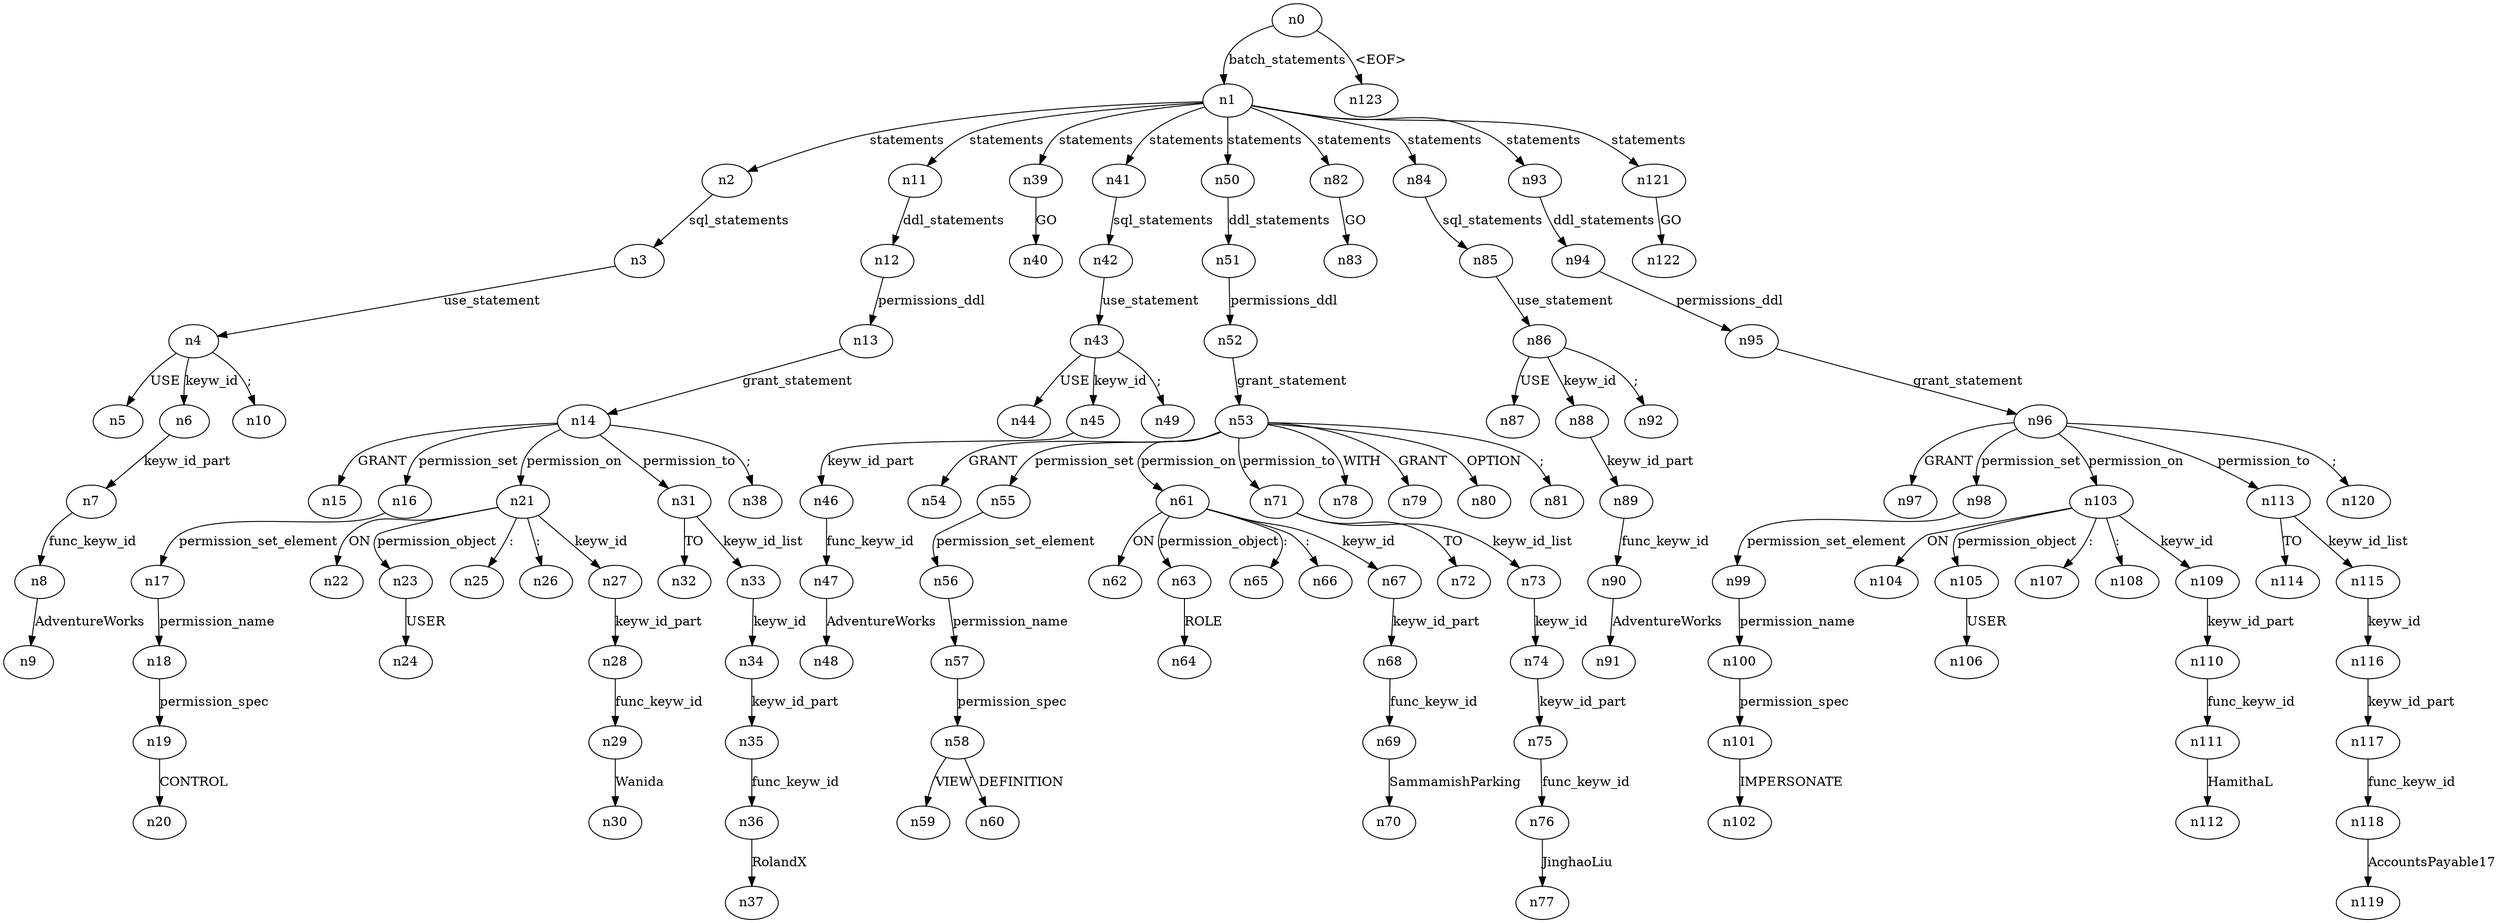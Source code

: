digraph ParseTree {
  n0 -> n1 [label="batch_statements"];
  n1 -> n2 [label="statements"];
  n2 -> n3 [label="sql_statements"];
  n3 -> n4 [label="use_statement"];
  n4 -> n5 [label="USE"];
  n4 -> n6 [label="keyw_id"];
  n6 -> n7 [label="keyw_id_part"];
  n7 -> n8 [label="func_keyw_id"];
  n8 -> n9 [label="AdventureWorks"];
  n4 -> n10 [label=";"];
  n1 -> n11 [label="statements"];
  n11 -> n12 [label="ddl_statements"];
  n12 -> n13 [label="permissions_ddl"];
  n13 -> n14 [label="grant_statement"];
  n14 -> n15 [label="GRANT"];
  n14 -> n16 [label="permission_set"];
  n16 -> n17 [label="permission_set_element"];
  n17 -> n18 [label="permission_name"];
  n18 -> n19 [label="permission_spec"];
  n19 -> n20 [label="CONTROL"];
  n14 -> n21 [label="permission_on"];
  n21 -> n22 [label="ON"];
  n21 -> n23 [label="permission_object"];
  n23 -> n24 [label="USER"];
  n21 -> n25 [label=":"];
  n21 -> n26 [label=":"];
  n21 -> n27 [label="keyw_id"];
  n27 -> n28 [label="keyw_id_part"];
  n28 -> n29 [label="func_keyw_id"];
  n29 -> n30 [label="Wanida"];
  n14 -> n31 [label="permission_to"];
  n31 -> n32 [label="TO"];
  n31 -> n33 [label="keyw_id_list"];
  n33 -> n34 [label="keyw_id"];
  n34 -> n35 [label="keyw_id_part"];
  n35 -> n36 [label="func_keyw_id"];
  n36 -> n37 [label="RolandX"];
  n14 -> n38 [label=";"];
  n1 -> n39 [label="statements"];
  n39 -> n40 [label="GO"];
  n1 -> n41 [label="statements"];
  n41 -> n42 [label="sql_statements"];
  n42 -> n43 [label="use_statement"];
  n43 -> n44 [label="USE"];
  n43 -> n45 [label="keyw_id"];
  n45 -> n46 [label="keyw_id_part"];
  n46 -> n47 [label="func_keyw_id"];
  n47 -> n48 [label="AdventureWorks"];
  n43 -> n49 [label=";"];
  n1 -> n50 [label="statements"];
  n50 -> n51 [label="ddl_statements"];
  n51 -> n52 [label="permissions_ddl"];
  n52 -> n53 [label="grant_statement"];
  n53 -> n54 [label="GRANT"];
  n53 -> n55 [label="permission_set"];
  n55 -> n56 [label="permission_set_element"];
  n56 -> n57 [label="permission_name"];
  n57 -> n58 [label="permission_spec"];
  n58 -> n59 [label="VIEW"];
  n58 -> n60 [label="DEFINITION"];
  n53 -> n61 [label="permission_on"];
  n61 -> n62 [label="ON"];
  n61 -> n63 [label="permission_object"];
  n63 -> n64 [label="ROLE"];
  n61 -> n65 [label=":"];
  n61 -> n66 [label=":"];
  n61 -> n67 [label="keyw_id"];
  n67 -> n68 [label="keyw_id_part"];
  n68 -> n69 [label="func_keyw_id"];
  n69 -> n70 [label="SammamishParking"];
  n53 -> n71 [label="permission_to"];
  n71 -> n72 [label="TO"];
  n71 -> n73 [label="keyw_id_list"];
  n73 -> n74 [label="keyw_id"];
  n74 -> n75 [label="keyw_id_part"];
  n75 -> n76 [label="func_keyw_id"];
  n76 -> n77 [label="JinghaoLiu"];
  n53 -> n78 [label="WITH"];
  n53 -> n79 [label="GRANT"];
  n53 -> n80 [label="OPTION"];
  n53 -> n81 [label=";"];
  n1 -> n82 [label="statements"];
  n82 -> n83 [label="GO"];
  n1 -> n84 [label="statements"];
  n84 -> n85 [label="sql_statements"];
  n85 -> n86 [label="use_statement"];
  n86 -> n87 [label="USE"];
  n86 -> n88 [label="keyw_id"];
  n88 -> n89 [label="keyw_id_part"];
  n89 -> n90 [label="func_keyw_id"];
  n90 -> n91 [label="AdventureWorks"];
  n86 -> n92 [label=";"];
  n1 -> n93 [label="statements"];
  n93 -> n94 [label="ddl_statements"];
  n94 -> n95 [label="permissions_ddl"];
  n95 -> n96 [label="grant_statement"];
  n96 -> n97 [label="GRANT"];
  n96 -> n98 [label="permission_set"];
  n98 -> n99 [label="permission_set_element"];
  n99 -> n100 [label="permission_name"];
  n100 -> n101 [label="permission_spec"];
  n101 -> n102 [label="IMPERSONATE"];
  n96 -> n103 [label="permission_on"];
  n103 -> n104 [label="ON"];
  n103 -> n105 [label="permission_object"];
  n105 -> n106 [label="USER"];
  n103 -> n107 [label=":"];
  n103 -> n108 [label=":"];
  n103 -> n109 [label="keyw_id"];
  n109 -> n110 [label="keyw_id_part"];
  n110 -> n111 [label="func_keyw_id"];
  n111 -> n112 [label="HamithaL"];
  n96 -> n113 [label="permission_to"];
  n113 -> n114 [label="TO"];
  n113 -> n115 [label="keyw_id_list"];
  n115 -> n116 [label="keyw_id"];
  n116 -> n117 [label="keyw_id_part"];
  n117 -> n118 [label="func_keyw_id"];
  n118 -> n119 [label="AccountsPayable17"];
  n96 -> n120 [label=";"];
  n1 -> n121 [label="statements"];
  n121 -> n122 [label="GO"];
  n0 -> n123 [label="<EOF>"];
}
